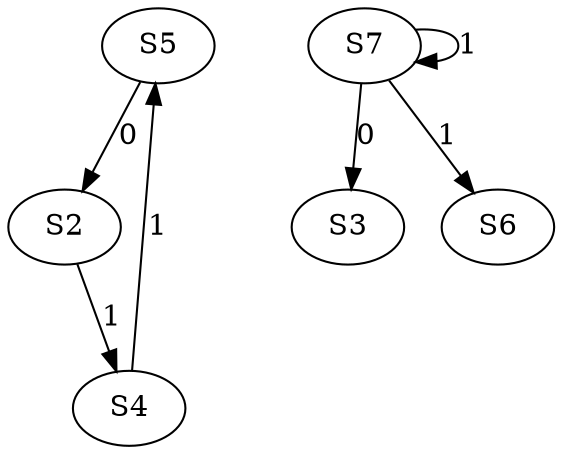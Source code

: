 strict digraph {
	S5 -> S2 [ label = 0 ];
	S7 -> S3 [ label = 0 ];
	S2 -> S4 [ label = 1 ];
	S4 -> S5 [ label = 1 ];
	S7 -> S6 [ label = 1 ];
	S7 -> S7 [ label = 1 ];
}